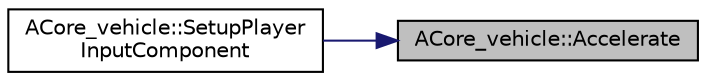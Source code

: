 digraph "ACore_vehicle::Accelerate"
{
 // LATEX_PDF_SIZE
  edge [fontname="Helvetica",fontsize="10",labelfontname="Helvetica",labelfontsize="10"];
  node [fontname="Helvetica",fontsize="10",shape=record];
  rankdir="RL";
  Node1 [label="ACore_vehicle::Accelerate",height=0.2,width=0.4,color="black", fillcolor="grey75", style="filled", fontcolor="black",tooltip="가속"];
  Node1 -> Node2 [dir="back",color="midnightblue",fontsize="10",style="solid",fontname="Helvetica"];
  Node2 [label="ACore_vehicle::SetupPlayer\lInputComponent",height=0.2,width=0.4,color="black", fillcolor="white", style="filled",URL="$class_a_core__vehicle.html#af772c2fe92e48756753ccfa1c2f9bb7c",tooltip=" "];
}
